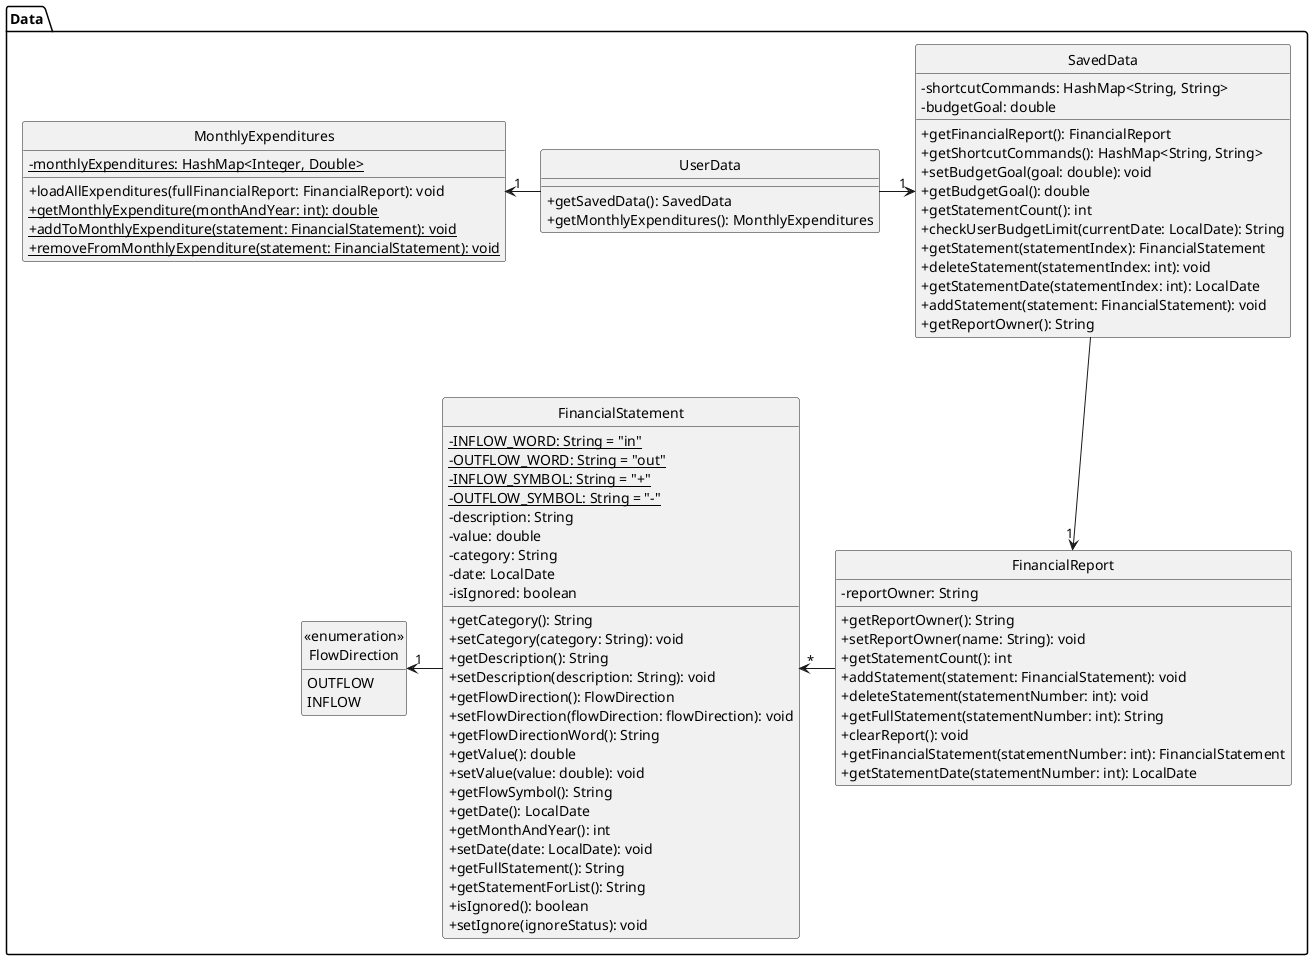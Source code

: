 @startuml
skinparam classAttributeIconSize 0
skinparam groupInheritance 2
hide circle
hide empty methods

package Data {

class "<<enumeration>>\nFlowDirection" as FlowDirection

Class UserData {
+getSavedData(): SavedData
+getMonthlyExpenditures(): MonthlyExpenditures
}

Class SavedData {
-shortcutCommands: HashMap<String, String>
-budgetGoal: double
+getFinancialReport(): FinancialReport
+getShortcutCommands(): HashMap<String, String>
+setBudgetGoal(goal: double): void
+getBudgetGoal(): double
+getStatementCount(): int
+checkUserBudgetLimit(currentDate: LocalDate): String
+getStatement(statementIndex): FinancialStatement
+deleteStatement(statementIndex: int): void
+getStatementDate(statementIndex: int): LocalDate
+addStatement(statement: FinancialStatement): void
+getReportOwner(): String
}

Class MonthlyExpenditures {
-{static}monthlyExpenditures: HashMap<Integer, Double>
+loadAllExpenditures(fullFinancialReport: FinancialReport): void
+{static}getMonthlyExpenditure(monthAndYear: int): double
+{static}addToMonthlyExpenditure(statement: FinancialStatement): void
+{static}removeFromMonthlyExpenditure(statement: FinancialStatement): void
}

Class FinancialReport {
-reportOwner: String
+getReportOwner(): String
+setReportOwner(name: String): void
+getStatementCount(): int
+addStatement(statement: FinancialStatement): void
+deleteStatement(statementNumber: int): void
+getFullStatement(statementNumber: int): String
+clearReport(): void
+getFinancialStatement(statementNumber: int): FinancialStatement
+getStatementDate(statementNumber: int): LocalDate
}

Class FinancialStatement {
-{static}INFLOW_WORD: String = "in"
-{static}OUTFLOW_WORD: String = "out"
-{static}INFLOW_SYMBOL: String = "+"
-{static}OUTFLOW_SYMBOL: String = "-"
-description: String
-value: double
-category: String
-date: LocalDate
-isIgnored: boolean
+getCategory(): String
+setCategory(category: String): void
+getDescription(): String
+setDescription(description: String): void
+getFlowDirection(): FlowDirection
+setFlowDirection(flowDirection: flowDirection): void
+getFlowDirectionWord(): String
+getValue(): double
+setValue(value: double): void
+getFlowSymbol(): String
+getDate(): LocalDate
+getMonthAndYear(): int
+setDate(date: LocalDate): void
+getFullStatement(): String
+getStatementForList(): String
+isIgnored(): boolean
+setIgnore(ignoreStatus): void
}

Class FlowDirection {
OUTFLOW
INFLOW
}

UserData -> "1"SavedData
UserData -left-> "1"MonthlyExpenditures

SavedData -down-> "1"FinancialReport

FinancialReport -left-> "*"FinancialStatement

FinancialStatement -left-> "1"FlowDirection
@enduml